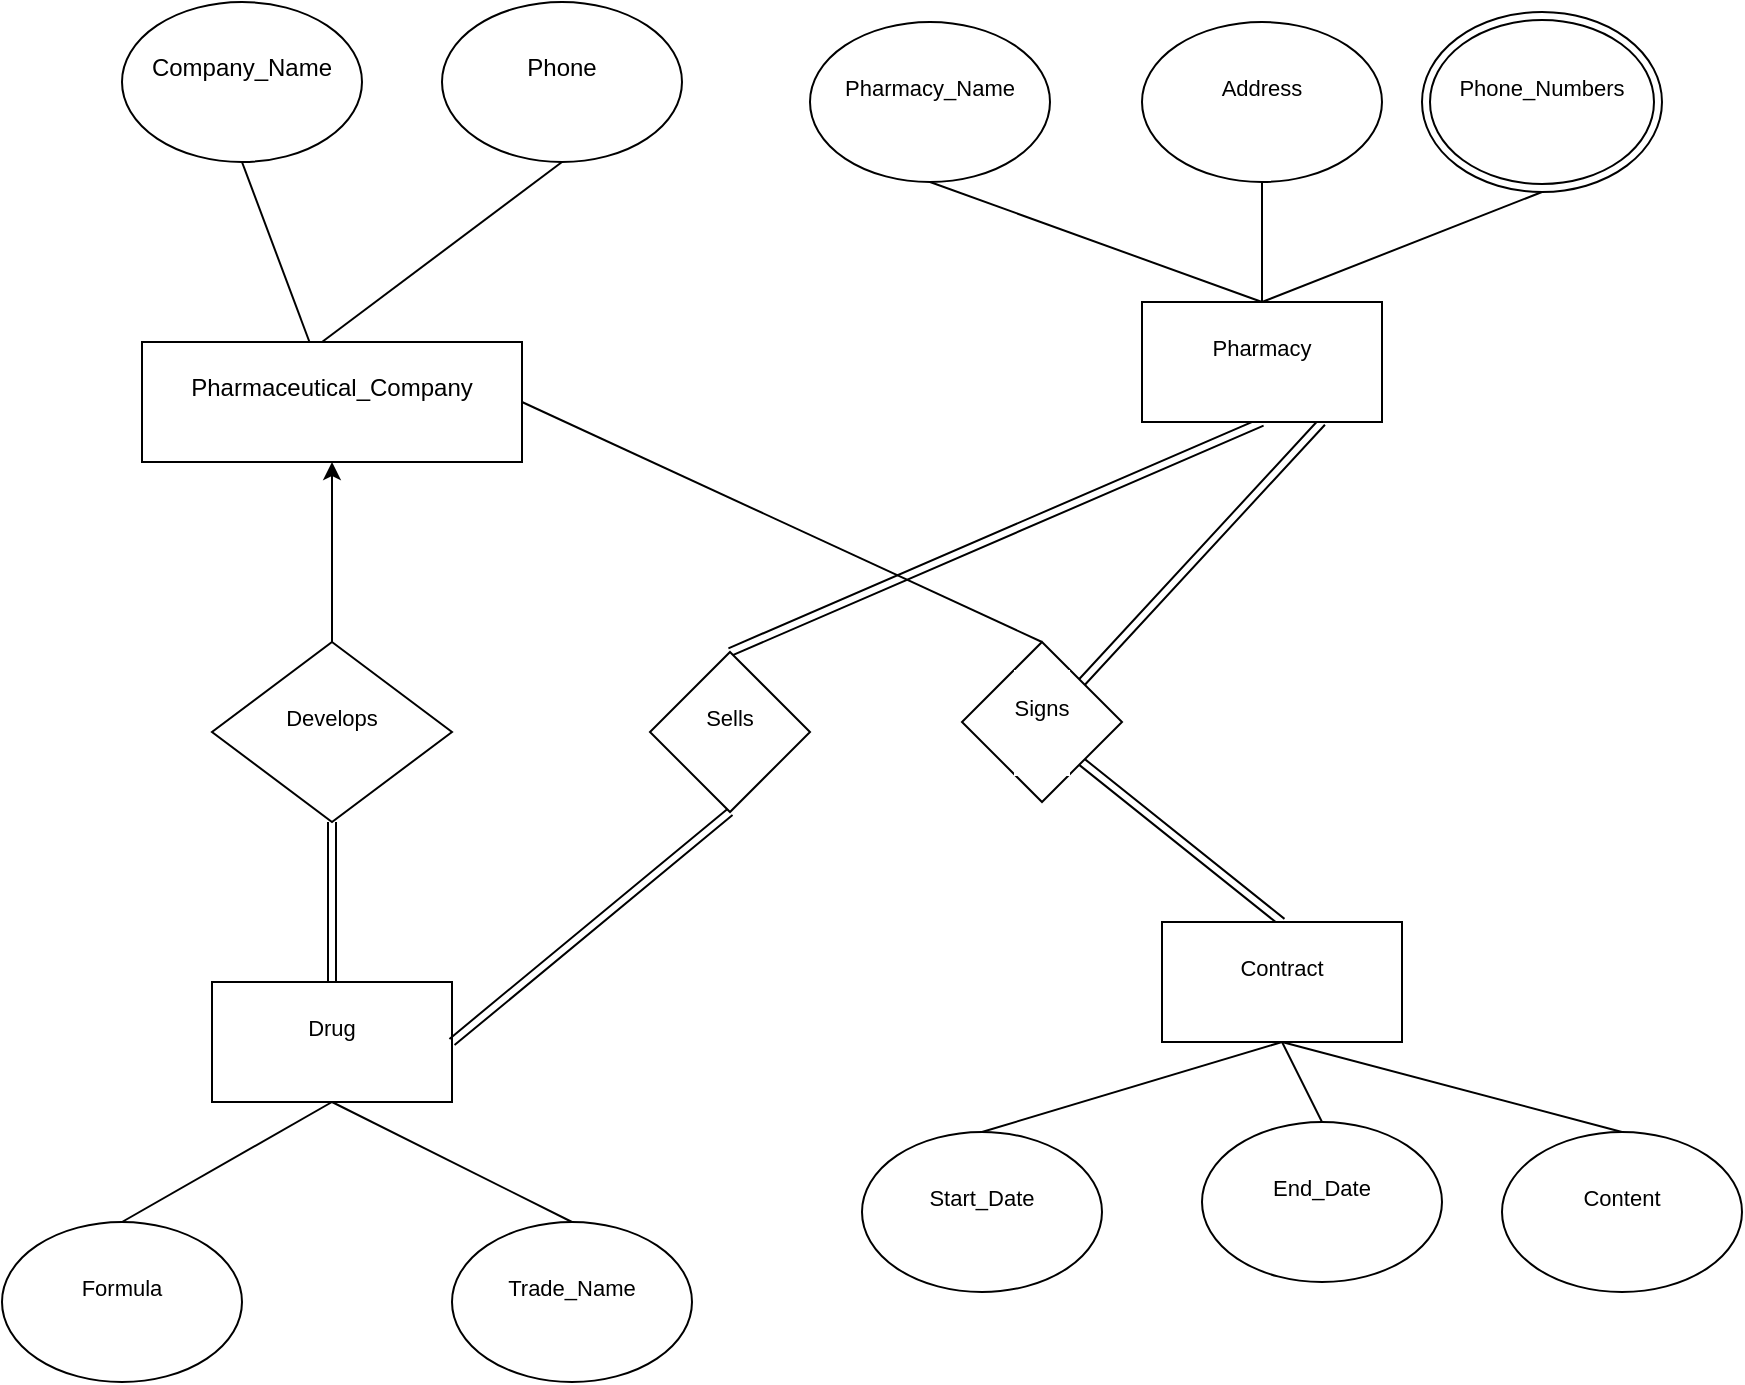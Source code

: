 <mxfile version="24.8.4">
  <diagram name="第 1 页" id="cm_AohdfdE1-iNRAc2D3">
    <mxGraphModel dx="1869" dy="613" grid="1" gridSize="10" guides="1" tooltips="1" connect="1" arrows="1" fold="1" page="1" pageScale="1" pageWidth="827" pageHeight="1169" math="0" shadow="0">
      <root>
        <mxCell id="0" />
        <mxCell id="1" parent="0" />
        <mxCell id="9hy98mDcW-Pt5C9SxDip-37" style="edgeStyle=none;shape=connector;rounded=0;orthogonalLoop=1;jettySize=auto;html=1;exitX=1;exitY=0.5;exitDx=0;exitDy=0;entryX=0.5;entryY=0;entryDx=0;entryDy=0;strokeColor=default;align=center;verticalAlign=middle;fontFamily=Helvetica;fontSize=11;fontColor=default;labelBackgroundColor=default;endArrow=none;endFill=0;" edge="1" parent="1" source="9hy98mDcW-Pt5C9SxDip-1" target="9hy98mDcW-Pt5C9SxDip-36">
          <mxGeometry relative="1" as="geometry" />
        </mxCell>
        <mxCell id="9hy98mDcW-Pt5C9SxDip-1" value="&#xa;Pharmaceutical_Company&#xa;&#xa;" style="rounded=0;whiteSpace=wrap;html=1;" vertex="1" parent="1">
          <mxGeometry x="20" y="190" width="190" height="60" as="geometry" />
        </mxCell>
        <mxCell id="9hy98mDcW-Pt5C9SxDip-5" style="rounded=0;orthogonalLoop=1;jettySize=auto;html=1;exitX=0.5;exitY=1;exitDx=0;exitDy=0;endArrow=none;endFill=0;" edge="1" parent="1" source="9hy98mDcW-Pt5C9SxDip-2" target="9hy98mDcW-Pt5C9SxDip-1">
          <mxGeometry relative="1" as="geometry" />
        </mxCell>
        <mxCell id="9hy98mDcW-Pt5C9SxDip-2" value="&#xa;Company_Name&#xa;&#xa;" style="ellipse;whiteSpace=wrap;html=1;" vertex="1" parent="1">
          <mxGeometry x="10" y="20" width="120" height="80" as="geometry" />
        </mxCell>
        <mxCell id="9hy98mDcW-Pt5C9SxDip-6" style="edgeStyle=none;shape=connector;rounded=0;orthogonalLoop=1;jettySize=auto;html=1;exitX=0.5;exitY=1;exitDx=0;exitDy=0;strokeColor=default;align=center;verticalAlign=middle;fontFamily=Helvetica;fontSize=11;fontColor=default;labelBackgroundColor=default;endArrow=none;endFill=0;" edge="1" parent="1" source="9hy98mDcW-Pt5C9SxDip-4">
          <mxGeometry relative="1" as="geometry">
            <mxPoint x="110" y="190" as="targetPoint" />
          </mxGeometry>
        </mxCell>
        <mxCell id="9hy98mDcW-Pt5C9SxDip-4" value="&#xa;Phone&#xa;&#xa;" style="ellipse;whiteSpace=wrap;html=1;" vertex="1" parent="1">
          <mxGeometry x="170" y="20" width="120" height="80" as="geometry" />
        </mxCell>
        <mxCell id="9hy98mDcW-Pt5C9SxDip-34" style="edgeStyle=none;shape=link;rounded=0;orthogonalLoop=1;jettySize=auto;html=1;exitX=0.5;exitY=1;exitDx=0;exitDy=0;entryX=0.5;entryY=0;entryDx=0;entryDy=0;strokeColor=default;align=center;verticalAlign=middle;fontFamily=Helvetica;fontSize=11;fontColor=default;labelBackgroundColor=default;endArrow=none;endFill=0;" edge="1" parent="1" source="9hy98mDcW-Pt5C9SxDip-7" target="9hy98mDcW-Pt5C9SxDip-33">
          <mxGeometry relative="1" as="geometry" />
        </mxCell>
        <mxCell id="9hy98mDcW-Pt5C9SxDip-38" style="edgeStyle=none;shape=link;rounded=0;orthogonalLoop=1;jettySize=auto;html=1;exitX=0.75;exitY=1;exitDx=0;exitDy=0;entryX=1;entryY=0;entryDx=0;entryDy=0;strokeColor=default;align=center;verticalAlign=middle;fontFamily=Helvetica;fontSize=11;fontColor=default;labelBackgroundColor=default;endArrow=none;endFill=0;" edge="1" parent="1" source="9hy98mDcW-Pt5C9SxDip-7" target="9hy98mDcW-Pt5C9SxDip-36">
          <mxGeometry relative="1" as="geometry" />
        </mxCell>
        <mxCell id="9hy98mDcW-Pt5C9SxDip-7" value="&#xa;Pharmacy&#xa;&#xa;" style="rounded=0;whiteSpace=wrap;html=1;fontFamily=Helvetica;fontSize=11;fontColor=default;labelBackgroundColor=default;" vertex="1" parent="1">
          <mxGeometry x="520" y="170" width="120" height="60" as="geometry" />
        </mxCell>
        <mxCell id="9hy98mDcW-Pt5C9SxDip-12" style="edgeStyle=none;shape=connector;rounded=0;orthogonalLoop=1;jettySize=auto;html=1;exitX=0.5;exitY=1;exitDx=0;exitDy=0;entryX=0.5;entryY=0;entryDx=0;entryDy=0;strokeColor=default;align=center;verticalAlign=middle;fontFamily=Helvetica;fontSize=11;fontColor=default;labelBackgroundColor=default;endArrow=none;endFill=0;" edge="1" parent="1" source="9hy98mDcW-Pt5C9SxDip-8" target="9hy98mDcW-Pt5C9SxDip-7">
          <mxGeometry relative="1" as="geometry" />
        </mxCell>
        <mxCell id="9hy98mDcW-Pt5C9SxDip-8" value="&#xa;Pharmacy_Name&#xa;&#xa;" style="ellipse;whiteSpace=wrap;html=1;fontFamily=Helvetica;fontSize=11;fontColor=default;labelBackgroundColor=default;" vertex="1" parent="1">
          <mxGeometry x="354" y="30" width="120" height="80" as="geometry" />
        </mxCell>
        <mxCell id="9hy98mDcW-Pt5C9SxDip-15" style="edgeStyle=none;shape=connector;rounded=0;orthogonalLoop=1;jettySize=auto;html=1;exitX=0.5;exitY=1;exitDx=0;exitDy=0;strokeColor=default;align=center;verticalAlign=middle;fontFamily=Helvetica;fontSize=11;fontColor=default;labelBackgroundColor=default;endArrow=none;endFill=0;" edge="1" parent="1" source="9hy98mDcW-Pt5C9SxDip-9">
          <mxGeometry relative="1" as="geometry">
            <mxPoint x="580" y="170" as="targetPoint" />
          </mxGeometry>
        </mxCell>
        <mxCell id="9hy98mDcW-Pt5C9SxDip-9" value="&#xa;Address&#xa;&#xa;" style="ellipse;whiteSpace=wrap;html=1;fontFamily=Helvetica;fontSize=11;fontColor=default;labelBackgroundColor=default;" vertex="1" parent="1">
          <mxGeometry x="520" y="30" width="120" height="80" as="geometry" />
        </mxCell>
        <mxCell id="9hy98mDcW-Pt5C9SxDip-14" style="edgeStyle=none;shape=connector;rounded=0;orthogonalLoop=1;jettySize=auto;html=1;exitX=0.5;exitY=1;exitDx=0;exitDy=0;strokeColor=default;align=center;verticalAlign=middle;fontFamily=Helvetica;fontSize=11;fontColor=default;labelBackgroundColor=default;endArrow=none;endFill=0;" edge="1" parent="1" source="9hy98mDcW-Pt5C9SxDip-11">
          <mxGeometry relative="1" as="geometry">
            <mxPoint x="580" y="170" as="targetPoint" />
          </mxGeometry>
        </mxCell>
        <mxCell id="9hy98mDcW-Pt5C9SxDip-11" value="&#xa;Phone_Numbers&#xa;&#xa;" style="ellipse;shape=doubleEllipse;whiteSpace=wrap;html=1;fontFamily=Helvetica;fontSize=11;fontColor=default;labelBackgroundColor=default;" vertex="1" parent="1">
          <mxGeometry x="660" y="25" width="120" height="90" as="geometry" />
        </mxCell>
        <mxCell id="9hy98mDcW-Pt5C9SxDip-20" style="edgeStyle=none;shape=connector;rounded=0;orthogonalLoop=1;jettySize=auto;html=1;exitX=0.5;exitY=1;exitDx=0;exitDy=0;entryX=0.5;entryY=0;entryDx=0;entryDy=0;strokeColor=default;align=center;verticalAlign=middle;fontFamily=Helvetica;fontSize=11;fontColor=default;labelBackgroundColor=default;endArrow=none;endFill=0;" edge="1" parent="1" source="9hy98mDcW-Pt5C9SxDip-16" target="9hy98mDcW-Pt5C9SxDip-19">
          <mxGeometry relative="1" as="geometry" />
        </mxCell>
        <mxCell id="9hy98mDcW-Pt5C9SxDip-21" style="edgeStyle=none;shape=connector;rounded=0;orthogonalLoop=1;jettySize=auto;html=1;exitX=0.5;exitY=1;exitDx=0;exitDy=0;entryX=0.5;entryY=0;entryDx=0;entryDy=0;strokeColor=default;align=center;verticalAlign=middle;fontFamily=Helvetica;fontSize=11;fontColor=default;labelBackgroundColor=default;endArrow=none;endFill=0;" edge="1" parent="1" source="9hy98mDcW-Pt5C9SxDip-16" target="9hy98mDcW-Pt5C9SxDip-17">
          <mxGeometry relative="1" as="geometry" />
        </mxCell>
        <mxCell id="9hy98mDcW-Pt5C9SxDip-31" style="edgeStyle=none;shape=link;rounded=0;orthogonalLoop=1;jettySize=auto;html=1;exitX=0.5;exitY=0;exitDx=0;exitDy=0;entryX=0.5;entryY=1;entryDx=0;entryDy=0;strokeColor=default;align=center;verticalAlign=middle;fontFamily=Helvetica;fontSize=11;fontColor=default;labelBackgroundColor=default;endArrow=none;endFill=0;" edge="1" parent="1" source="9hy98mDcW-Pt5C9SxDip-16" target="9hy98mDcW-Pt5C9SxDip-30">
          <mxGeometry relative="1" as="geometry" />
        </mxCell>
        <mxCell id="9hy98mDcW-Pt5C9SxDip-16" value="&#xa;Drug&#xa;&#xa;" style="rounded=0;whiteSpace=wrap;html=1;fontFamily=Helvetica;fontSize=11;fontColor=default;labelBackgroundColor=default;" vertex="1" parent="1">
          <mxGeometry x="55" y="510" width="120" height="60" as="geometry" />
        </mxCell>
        <mxCell id="9hy98mDcW-Pt5C9SxDip-17" value="&#xa;Trade_Name&#xa;&#xa;" style="ellipse;whiteSpace=wrap;html=1;fontFamily=Helvetica;fontSize=11;fontColor=default;labelBackgroundColor=default;" vertex="1" parent="1">
          <mxGeometry x="175" y="630" width="120" height="80" as="geometry" />
        </mxCell>
        <mxCell id="9hy98mDcW-Pt5C9SxDip-19" value="&#xa;Formula&#xa;&#xa;" style="ellipse;whiteSpace=wrap;html=1;fontFamily=Helvetica;fontSize=11;fontColor=default;labelBackgroundColor=default;" vertex="1" parent="1">
          <mxGeometry x="-50" y="630" width="120" height="80" as="geometry" />
        </mxCell>
        <mxCell id="9hy98mDcW-Pt5C9SxDip-26" style="edgeStyle=none;shape=connector;rounded=0;orthogonalLoop=1;jettySize=auto;html=1;exitX=0.5;exitY=1;exitDx=0;exitDy=0;entryX=0.5;entryY=0;entryDx=0;entryDy=0;strokeColor=default;align=center;verticalAlign=middle;fontFamily=Helvetica;fontSize=11;fontColor=default;labelBackgroundColor=default;endArrow=none;endFill=0;" edge="1" parent="1" source="9hy98mDcW-Pt5C9SxDip-22" target="9hy98mDcW-Pt5C9SxDip-23">
          <mxGeometry relative="1" as="geometry" />
        </mxCell>
        <mxCell id="9hy98mDcW-Pt5C9SxDip-27" style="edgeStyle=none;shape=connector;rounded=0;orthogonalLoop=1;jettySize=auto;html=1;exitX=0.5;exitY=1;exitDx=0;exitDy=0;entryX=0.5;entryY=0;entryDx=0;entryDy=0;strokeColor=default;align=center;verticalAlign=middle;fontFamily=Helvetica;fontSize=11;fontColor=default;labelBackgroundColor=default;endArrow=none;endFill=0;" edge="1" parent="1" source="9hy98mDcW-Pt5C9SxDip-22" target="9hy98mDcW-Pt5C9SxDip-24">
          <mxGeometry relative="1" as="geometry" />
        </mxCell>
        <mxCell id="9hy98mDcW-Pt5C9SxDip-29" style="edgeStyle=none;shape=connector;rounded=0;orthogonalLoop=1;jettySize=auto;html=1;exitX=0.5;exitY=1;exitDx=0;exitDy=0;entryX=0.5;entryY=0;entryDx=0;entryDy=0;strokeColor=default;align=center;verticalAlign=middle;fontFamily=Helvetica;fontSize=11;fontColor=default;labelBackgroundColor=default;endArrow=none;endFill=0;" edge="1" parent="1" source="9hy98mDcW-Pt5C9SxDip-22" target="9hy98mDcW-Pt5C9SxDip-25">
          <mxGeometry relative="1" as="geometry" />
        </mxCell>
        <mxCell id="9hy98mDcW-Pt5C9SxDip-39" style="edgeStyle=none;shape=link;rounded=0;orthogonalLoop=1;jettySize=auto;html=1;exitX=0.5;exitY=0;exitDx=0;exitDy=0;entryX=1;entryY=1;entryDx=0;entryDy=0;strokeColor=default;align=center;verticalAlign=middle;fontFamily=Helvetica;fontSize=11;fontColor=default;labelBackgroundColor=default;endArrow=none;endFill=0;" edge="1" parent="1" source="9hy98mDcW-Pt5C9SxDip-22" target="9hy98mDcW-Pt5C9SxDip-36">
          <mxGeometry relative="1" as="geometry" />
        </mxCell>
        <mxCell id="9hy98mDcW-Pt5C9SxDip-22" value="&#xa;Contract&#xa;&#xa;" style="rounded=0;whiteSpace=wrap;html=1;fontFamily=Helvetica;fontSize=11;fontColor=default;labelBackgroundColor=default;" vertex="1" parent="1">
          <mxGeometry x="530" y="480" width="120" height="60" as="geometry" />
        </mxCell>
        <mxCell id="9hy98mDcW-Pt5C9SxDip-23" value="&#xa;Start_Date&#xa;&#xa;" style="ellipse;whiteSpace=wrap;html=1;fontFamily=Helvetica;fontSize=11;fontColor=default;labelBackgroundColor=default;" vertex="1" parent="1">
          <mxGeometry x="380" y="585" width="120" height="80" as="geometry" />
        </mxCell>
        <mxCell id="9hy98mDcW-Pt5C9SxDip-24" value="&#xa;End_Date&#xa;&#xa;" style="ellipse;whiteSpace=wrap;html=1;fontFamily=Helvetica;fontSize=11;fontColor=default;labelBackgroundColor=default;" vertex="1" parent="1">
          <mxGeometry x="550" y="580" width="120" height="80" as="geometry" />
        </mxCell>
        <mxCell id="9hy98mDcW-Pt5C9SxDip-25" value="&#xa;Content&#xa;&#xa;" style="ellipse;whiteSpace=wrap;html=1;fontFamily=Helvetica;fontSize=11;fontColor=default;labelBackgroundColor=default;" vertex="1" parent="1">
          <mxGeometry x="700" y="585" width="120" height="80" as="geometry" />
        </mxCell>
        <mxCell id="9hy98mDcW-Pt5C9SxDip-32" style="edgeStyle=none;shape=connector;rounded=0;orthogonalLoop=1;jettySize=auto;html=1;exitX=0.5;exitY=0;exitDx=0;exitDy=0;entryX=0.5;entryY=1;entryDx=0;entryDy=0;strokeColor=default;align=center;verticalAlign=middle;fontFamily=Helvetica;fontSize=11;fontColor=default;labelBackgroundColor=default;endArrow=classic;endFill=1;" edge="1" parent="1" source="9hy98mDcW-Pt5C9SxDip-30" target="9hy98mDcW-Pt5C9SxDip-1">
          <mxGeometry relative="1" as="geometry" />
        </mxCell>
        <mxCell id="9hy98mDcW-Pt5C9SxDip-30" value="&#xa;Develops&#xa;&#xa;" style="rhombus;whiteSpace=wrap;html=1;fontFamily=Helvetica;fontSize=11;fontColor=default;labelBackgroundColor=default;" vertex="1" parent="1">
          <mxGeometry x="55" y="340" width="120" height="90" as="geometry" />
        </mxCell>
        <mxCell id="9hy98mDcW-Pt5C9SxDip-35" style="edgeStyle=none;shape=link;rounded=0;orthogonalLoop=1;jettySize=auto;html=1;exitX=0.5;exitY=1;exitDx=0;exitDy=0;entryX=1;entryY=0.5;entryDx=0;entryDy=0;strokeColor=default;align=center;verticalAlign=middle;fontFamily=Helvetica;fontSize=11;fontColor=default;labelBackgroundColor=default;endArrow=none;endFill=0;" edge="1" parent="1" source="9hy98mDcW-Pt5C9SxDip-33" target="9hy98mDcW-Pt5C9SxDip-16">
          <mxGeometry relative="1" as="geometry" />
        </mxCell>
        <mxCell id="9hy98mDcW-Pt5C9SxDip-33" value="&#xa;Sells&#xa;&#xa;" style="rhombus;whiteSpace=wrap;html=1;fontFamily=Helvetica;fontSize=11;fontColor=default;labelBackgroundColor=default;" vertex="1" parent="1">
          <mxGeometry x="274" y="345" width="80" height="80" as="geometry" />
        </mxCell>
        <mxCell id="9hy98mDcW-Pt5C9SxDip-36" value="&#xa;Signs&#xa;&#xa;" style="rhombus;whiteSpace=wrap;html=1;fontFamily=Helvetica;fontSize=11;fontColor=default;labelBackgroundColor=default;" vertex="1" parent="1">
          <mxGeometry x="430" y="340" width="80" height="80" as="geometry" />
        </mxCell>
      </root>
    </mxGraphModel>
  </diagram>
</mxfile>
